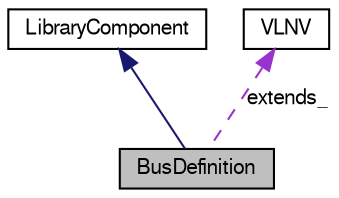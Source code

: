 digraph G
{
  bgcolor="transparent";
  edge [fontname="FreeSans",fontsize=10,labelfontname="FreeSans",labelfontsize=10];
  node [fontname="FreeSans",fontsize=10,shape=record];
  Node1 [label="BusDefinition",height=0.2,width=0.4,color="black", fillcolor="grey75", style="filled" fontcolor="black"];
  Node2 -> Node1 [dir=back,color="midnightblue",fontsize=10,style="solid",fontname="FreeSans"];
  Node2 [label="LibraryComponent",height=0.2,width=0.4,color="black",URL="$class_library_component.html",tooltip="LibraryComponent is a base class for the 7 IP-Xact document types."];
  Node3 -> Node1 [dir=back,color="darkorchid3",fontsize=10,style="dashed",label="extends_",fontname="FreeSans"];
  Node3 [label="VLNV",height=0.2,width=0.4,color="black",URL="$class_v_l_n_v.html",tooltip="The class to hold VLNV information of a single IP-XACT document."];
}
